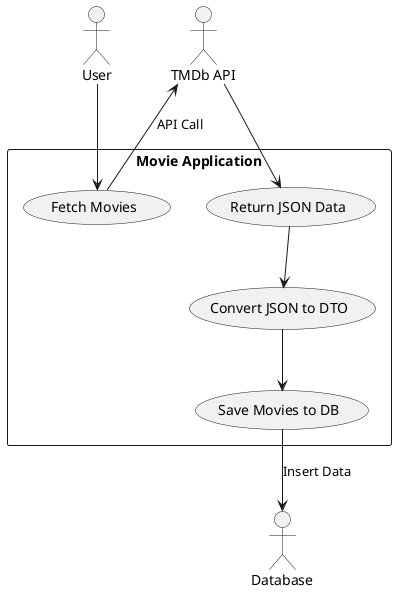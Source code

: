 @startuml
'https://plantuml.com/use-case-diagram


actor "User" as User
actor "TMDb API" as API
actor "Database" as DB

rectangle "Movie Application" {
    User --> (Fetch Movies)
    (Fetch Movies) --> API : API Call
    API --> (Return JSON Data)
    (Return JSON Data) --> (Convert JSON to DTO)
    (Convert JSON to DTO) --> (Save Movies to DB)
    (Save Movies to DB) --> DB : Insert Data
}
@enduml

* Use Case Diagram - System Overview
* What it shows:
 Actors (User, TMDb API, Database).
 Use cases (Fetch movies, Convert DTOs, Save to DB).